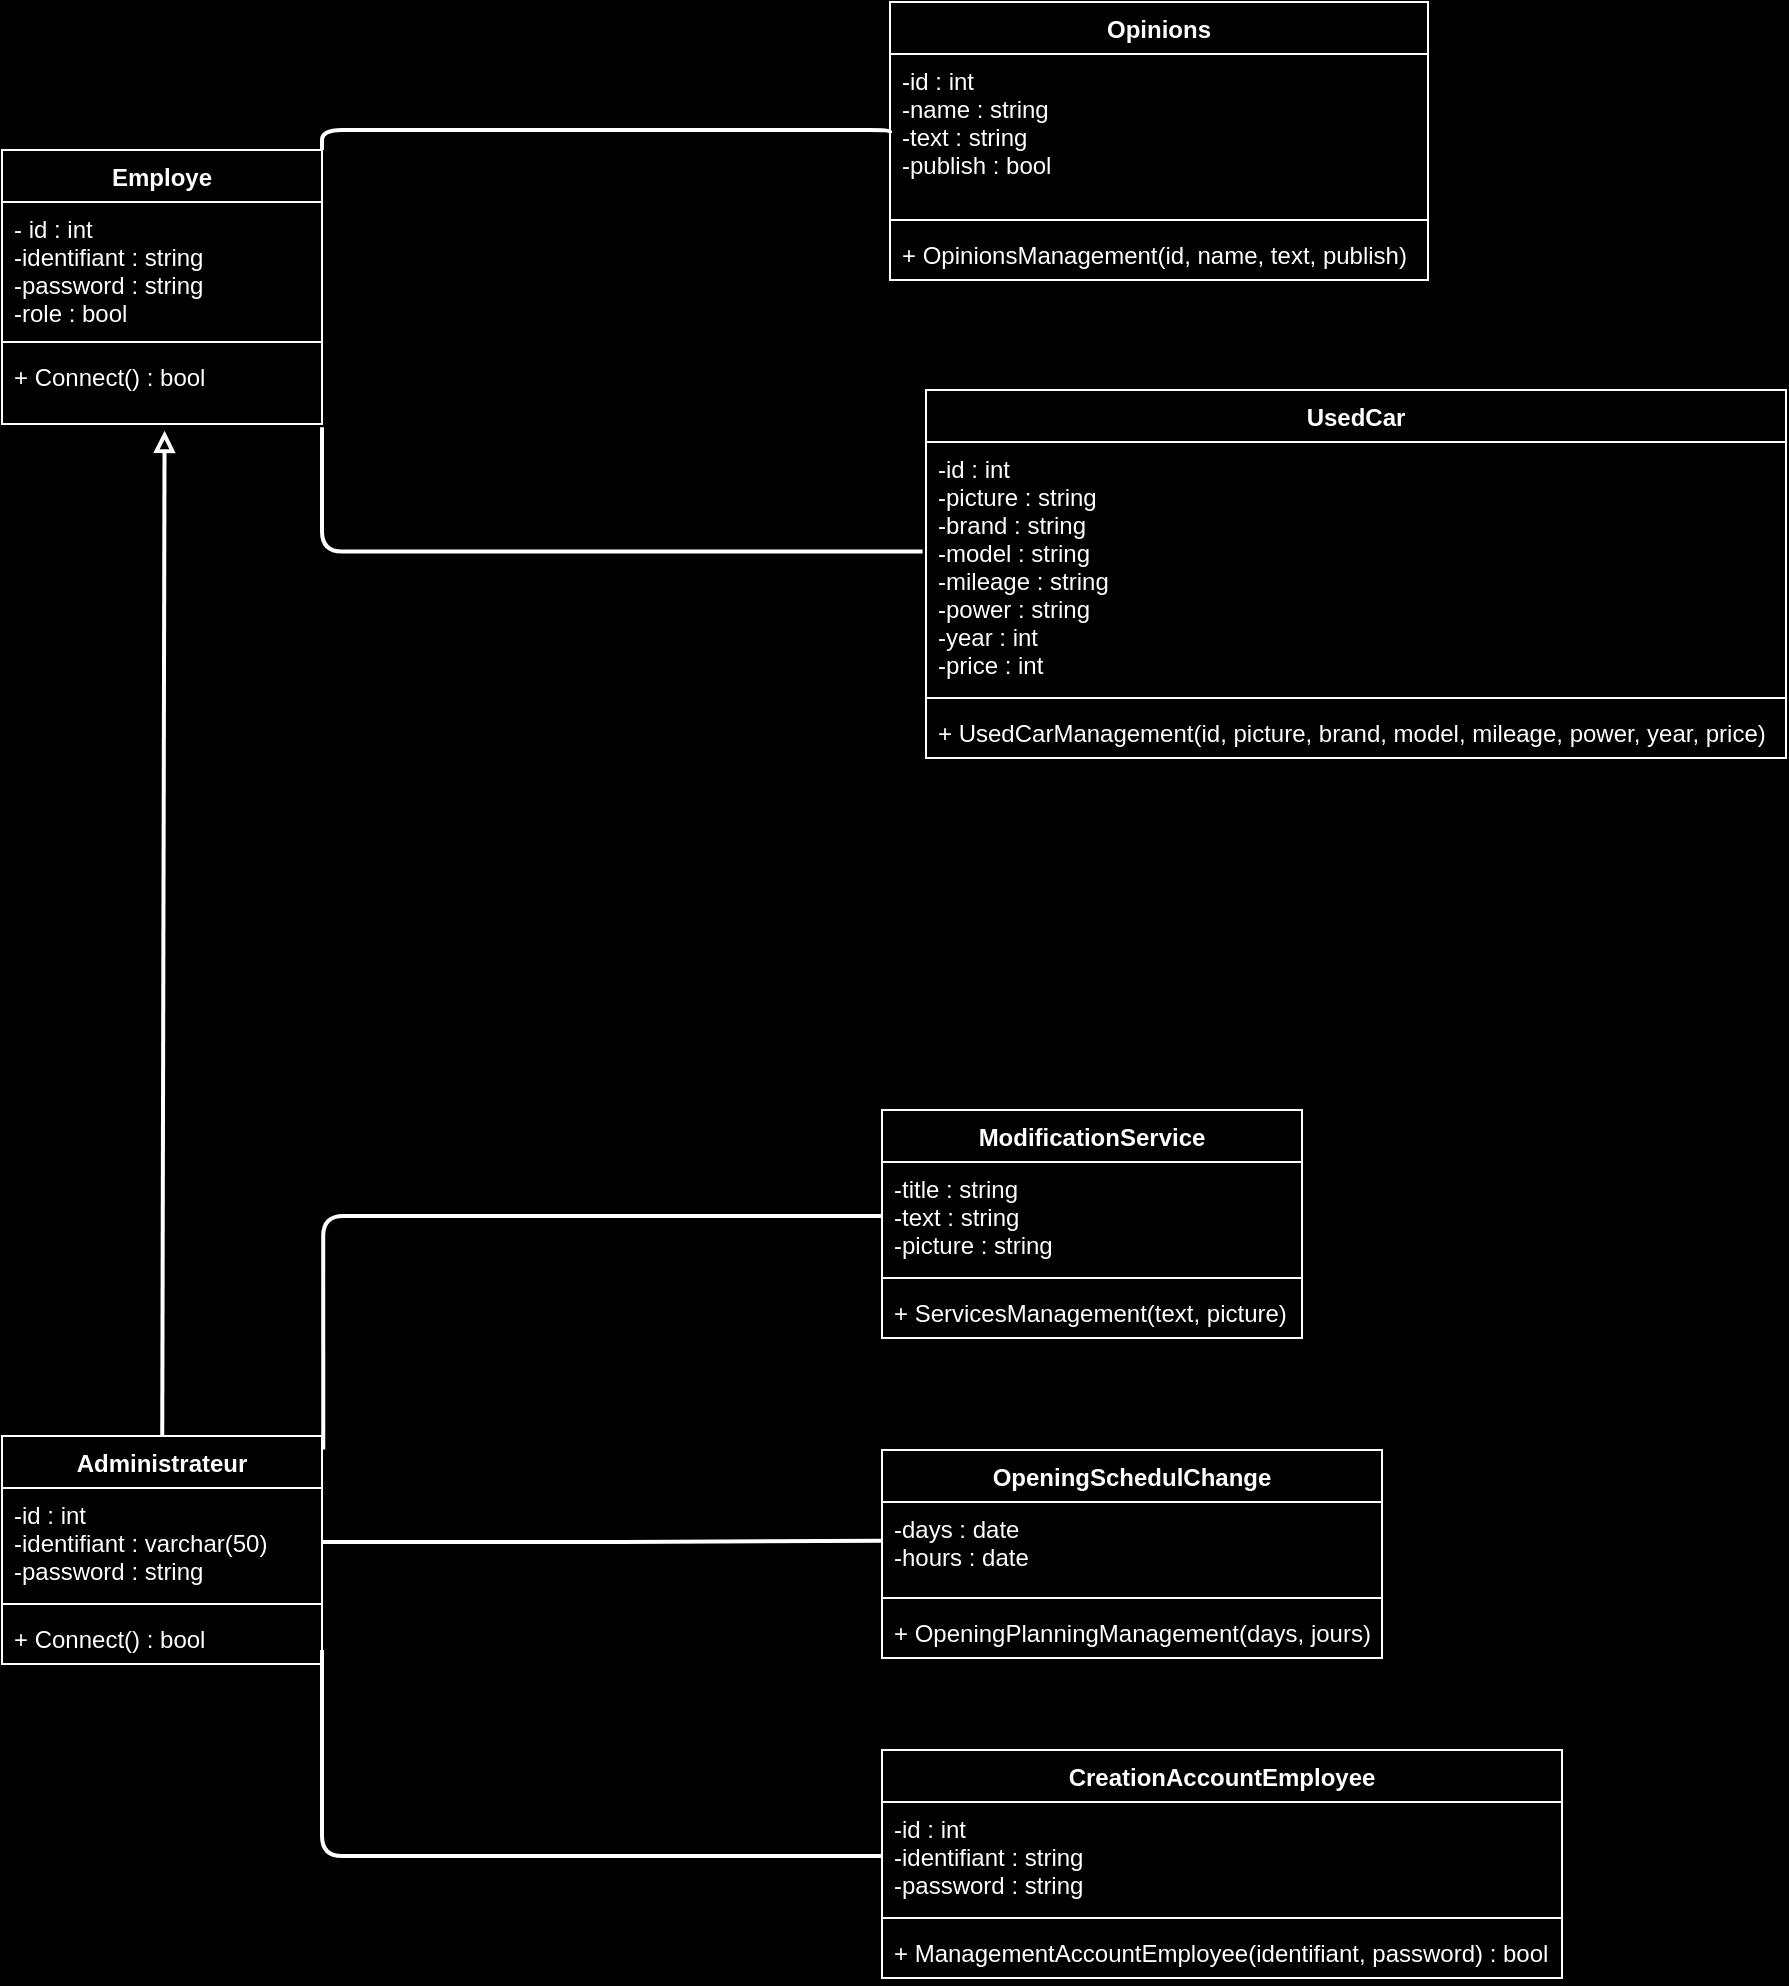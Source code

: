 <mxfile>
    <diagram id="zfyZSAUQS_lRjFovDm7m" name="Page-1">
        <mxGraphModel dx="906" dy="537" grid="0" gridSize="10" guides="1" tooltips="1" connect="1" arrows="1" fold="1" page="0" pageScale="1" pageWidth="827" pageHeight="1169" background="#000000" math="0" shadow="0">
            <root>
                <mxCell id="0"/>
                <mxCell id="1" parent="0"/>
                <mxCell id="18" style="edgeStyle=none;html=1;endArrow=block;endFill=0;entryX=0.508;entryY=1.09;entryDx=0;entryDy=0;entryPerimeter=0;strokeWidth=2;labelBackgroundColor=none;fontColor=#FFFFFF;strokeColor=#FFFFFF;" parent="1" source="6" target="17" edge="1">
                    <mxGeometry relative="1" as="geometry">
                        <mxPoint x="120" y="290" as="targetPoint"/>
                    </mxGeometry>
                </mxCell>
                <mxCell id="6" value="Administrateur" style="swimlane;fontStyle=1;align=center;verticalAlign=top;childLayout=stackLayout;horizontal=1;startSize=26;horizontalStack=0;resizeParent=1;resizeParentMax=0;resizeLast=0;collapsible=1;marginBottom=0;labelBackgroundColor=none;fontColor=#FFFFFF;fillColor=none;strokeColor=#FFFFFF;" parent="1" vertex="1">
                    <mxGeometry x="40" y="843" width="160" height="114" as="geometry">
                        <mxRectangle x="230" y="990" width="130" height="30" as="alternateBounds"/>
                    </mxGeometry>
                </mxCell>
                <mxCell id="7" value="-id : int&#10;-identifiant : varchar(50)&#10;-password : string" style="text;strokeColor=none;fillColor=none;align=left;verticalAlign=top;spacingLeft=4;spacingRight=4;overflow=hidden;rotatable=0;points=[[0,0.5],[1,0.5]];portConstraint=eastwest;labelBackgroundColor=none;fontColor=#FFFFFF;" parent="6" vertex="1">
                    <mxGeometry y="26" width="160" height="54" as="geometry"/>
                </mxCell>
                <mxCell id="8" value="" style="line;strokeWidth=1;fillColor=none;align=left;verticalAlign=middle;spacingTop=-1;spacingLeft=3;spacingRight=3;rotatable=0;labelPosition=right;points=[];portConstraint=eastwest;strokeColor=inherit;labelBackgroundColor=none;fontColor=#FFFFFF;" parent="6" vertex="1">
                    <mxGeometry y="80" width="160" height="8" as="geometry"/>
                </mxCell>
                <mxCell id="9" value="+ Connect() : bool" style="text;strokeColor=none;fillColor=none;align=left;verticalAlign=top;spacingLeft=4;spacingRight=4;overflow=hidden;rotatable=0;points=[[0,0.5],[1,0.5]];portConstraint=eastwest;labelBackgroundColor=none;fontColor=#FFFFFF;" parent="6" vertex="1">
                    <mxGeometry y="88" width="160" height="26" as="geometry"/>
                </mxCell>
                <mxCell id="14" value="Employe" style="swimlane;fontStyle=1;align=center;verticalAlign=top;childLayout=stackLayout;horizontal=1;startSize=26;horizontalStack=0;resizeParent=1;resizeParentMax=0;resizeLast=0;collapsible=1;marginBottom=0;labelBackgroundColor=none;fontColor=#FFFFFF;fillColor=none;swimlaneLine=1;swimlaneFillColor=none;strokeColor=#FFFFFF;" parent="1" vertex="1">
                    <mxGeometry x="40" y="200" width="160" height="137" as="geometry">
                        <mxRectangle x="230" y="990" width="130" height="30" as="alternateBounds"/>
                    </mxGeometry>
                </mxCell>
                <mxCell id="15" value="- id : int&#10;-identifiant : string&#10;-password : string&#10;-role : bool" style="text;strokeColor=none;fillColor=none;align=left;verticalAlign=top;spacingLeft=4;spacingRight=4;overflow=hidden;rotatable=0;points=[[0,0.5],[1,0.5]];portConstraint=eastwest;labelBackgroundColor=none;fontColor=#FFFFFF;swimlaneLine=1;swimlaneFillColor=default;" parent="14" vertex="1">
                    <mxGeometry y="26" width="160" height="66" as="geometry"/>
                </mxCell>
                <mxCell id="16" value="" style="line;strokeWidth=1;fillColor=none;align=left;verticalAlign=middle;spacingTop=-1;spacingLeft=3;spacingRight=3;rotatable=0;labelPosition=right;points=[];portConstraint=eastwest;strokeColor=inherit;labelBackgroundColor=none;fontColor=#FFFFFF;swimlaneLine=1;swimlaneFillColor=default;" parent="14" vertex="1">
                    <mxGeometry y="92" width="160" height="8" as="geometry"/>
                </mxCell>
                <mxCell id="17" value="+ Connect() : bool" style="text;strokeColor=none;fillColor=none;align=left;verticalAlign=top;spacingLeft=4;spacingRight=4;overflow=hidden;rotatable=0;points=[[0,0.5],[1,0.5]];portConstraint=eastwest;labelBackgroundColor=none;fontColor=#FFFFFF;swimlaneLine=1;swimlaneFillColor=default;" parent="14" vertex="1">
                    <mxGeometry y="100" width="160" height="37" as="geometry"/>
                </mxCell>
                <mxCell id="19" value="CreationAccountEmployee" style="swimlane;fontStyle=1;align=center;verticalAlign=top;childLayout=stackLayout;horizontal=1;startSize=26;horizontalStack=0;resizeParent=1;resizeParentMax=0;resizeLast=0;collapsible=1;marginBottom=0;labelBackgroundColor=none;fontColor=#FFFFFF;fillColor=none;strokeColor=#FFFFFF;" parent="1" vertex="1">
                    <mxGeometry x="480" y="1000" width="340" height="114" as="geometry"/>
                </mxCell>
                <mxCell id="20" value="-id : int&#10;-identifiant : string&#10;-password : string" style="text;strokeColor=none;fillColor=none;align=left;verticalAlign=top;spacingLeft=4;spacingRight=4;overflow=hidden;rotatable=0;points=[[0,0.5],[1,0.5]];portConstraint=eastwest;labelBackgroundColor=none;fontColor=#FFFFFF;" parent="19" vertex="1">
                    <mxGeometry y="26" width="340" height="54" as="geometry"/>
                </mxCell>
                <mxCell id="21" value="" style="line;strokeWidth=1;fillColor=none;align=left;verticalAlign=middle;spacingTop=-1;spacingLeft=3;spacingRight=3;rotatable=0;labelPosition=right;points=[];portConstraint=eastwest;strokeColor=inherit;labelBackgroundColor=none;fontColor=#FFFFFF;" parent="19" vertex="1">
                    <mxGeometry y="80" width="340" height="8" as="geometry"/>
                </mxCell>
                <mxCell id="22" value="+ ManagementAccountEmployee(identifiant, password) : bool" style="text;strokeColor=none;fillColor=none;align=left;verticalAlign=top;spacingLeft=4;spacingRight=4;overflow=hidden;rotatable=0;points=[[0,0.5],[1,0.5]];portConstraint=eastwest;labelBackgroundColor=none;fontColor=#FFFFFF;" parent="19" vertex="1">
                    <mxGeometry y="88" width="340" height="26" as="geometry"/>
                </mxCell>
                <mxCell id="23" value="OpeningSchedulChange" style="swimlane;fontStyle=1;align=center;verticalAlign=top;childLayout=stackLayout;horizontal=1;startSize=26;horizontalStack=0;resizeParent=1;resizeParentMax=0;resizeLast=0;collapsible=1;marginBottom=0;labelBackgroundColor=none;fontColor=#FFFFFF;fillColor=none;strokeColor=#FFFFFF;" parent="1" vertex="1">
                    <mxGeometry x="480" y="850" width="250" height="104" as="geometry"/>
                </mxCell>
                <mxCell id="24" value="-days : date&#10;-hours : date" style="text;strokeColor=none;fillColor=none;align=left;verticalAlign=top;spacingLeft=4;spacingRight=4;overflow=hidden;rotatable=0;points=[[0,0.5],[1,0.5]];portConstraint=eastwest;labelBackgroundColor=none;fontColor=#FFFFFF;" parent="23" vertex="1">
                    <mxGeometry y="26" width="250" height="44" as="geometry"/>
                </mxCell>
                <mxCell id="25" value="" style="line;strokeWidth=1;fillColor=none;align=left;verticalAlign=middle;spacingTop=-1;spacingLeft=3;spacingRight=3;rotatable=0;labelPosition=right;points=[];portConstraint=eastwest;strokeColor=inherit;labelBackgroundColor=none;fontColor=#FFFFFF;" parent="23" vertex="1">
                    <mxGeometry y="70" width="250" height="8" as="geometry"/>
                </mxCell>
                <mxCell id="26" value="+ OpeningPlanningManagement(days, jours)" style="text;strokeColor=none;fillColor=none;align=left;verticalAlign=top;spacingLeft=4;spacingRight=4;overflow=hidden;rotatable=0;points=[[0,0.5],[1,0.5]];portConstraint=eastwest;labelBackgroundColor=none;fontColor=#FFFFFF;" parent="23" vertex="1">
                    <mxGeometry y="78" width="250" height="26" as="geometry"/>
                </mxCell>
                <mxCell id="27" value="ModificationService" style="swimlane;fontStyle=1;align=center;verticalAlign=top;childLayout=stackLayout;horizontal=1;startSize=26;horizontalStack=0;resizeParent=1;resizeParentMax=0;resizeLast=0;collapsible=1;marginBottom=0;labelBackgroundColor=none;fontColor=#FFFFFF;fillColor=none;strokeColor=#FFFFFF;" parent="1" vertex="1">
                    <mxGeometry x="480" y="680" width="210" height="114" as="geometry"/>
                </mxCell>
                <mxCell id="28" value="-title : string&#10;-text : string&#10;-picture : string" style="text;strokeColor=none;fillColor=none;align=left;verticalAlign=top;spacingLeft=4;spacingRight=4;overflow=hidden;rotatable=0;points=[[0,0.5],[1,0.5]];portConstraint=eastwest;labelBackgroundColor=none;fontColor=#FFFFFF;" parent="27" vertex="1">
                    <mxGeometry y="26" width="210" height="54" as="geometry"/>
                </mxCell>
                <mxCell id="29" value="" style="line;strokeWidth=1;fillColor=none;align=left;verticalAlign=middle;spacingTop=-1;spacingLeft=3;spacingRight=3;rotatable=0;labelPosition=right;points=[];portConstraint=eastwest;strokeColor=inherit;labelBackgroundColor=none;fontColor=#FFFFFF;" parent="27" vertex="1">
                    <mxGeometry y="80" width="210" height="8" as="geometry"/>
                </mxCell>
                <mxCell id="30" value="+ ServicesManagement(text, picture)" style="text;strokeColor=none;fillColor=none;align=left;verticalAlign=top;spacingLeft=4;spacingRight=4;overflow=hidden;rotatable=0;points=[[0,0.5],[1,0.5]];portConstraint=eastwest;labelBackgroundColor=none;fontColor=#FFFFFF;" parent="27" vertex="1">
                    <mxGeometry y="88" width="210" height="26" as="geometry"/>
                </mxCell>
                <mxCell id="31" value="Opinions" style="swimlane;fontStyle=1;align=center;verticalAlign=top;childLayout=stackLayout;horizontal=1;startSize=26;horizontalStack=0;resizeParent=1;resizeParentMax=0;resizeLast=0;collapsible=1;marginBottom=0;labelBackgroundColor=none;fontColor=#FFFFFF;fillColor=none;strokeColor=#FFFFFF;" parent="1" vertex="1">
                    <mxGeometry x="484" y="126" width="269" height="139" as="geometry"/>
                </mxCell>
                <mxCell id="32" value="-id : int&#10;-name : string&#10;-text : string&#10;-publish : bool" style="text;strokeColor=none;fillColor=none;align=left;verticalAlign=top;spacingLeft=4;spacingRight=4;overflow=hidden;rotatable=0;points=[[0,0.5],[1,0.5]];portConstraint=eastwest;labelBackgroundColor=none;fontColor=#FFFFFF;" parent="31" vertex="1">
                    <mxGeometry y="26" width="269" height="79" as="geometry"/>
                </mxCell>
                <mxCell id="33" value="" style="line;strokeWidth=1;fillColor=none;align=left;verticalAlign=middle;spacingTop=-1;spacingLeft=3;spacingRight=3;rotatable=0;labelPosition=right;points=[];portConstraint=eastwest;strokeColor=inherit;labelBackgroundColor=none;fontColor=#FFFFFF;" parent="31" vertex="1">
                    <mxGeometry y="105" width="269" height="8" as="geometry"/>
                </mxCell>
                <mxCell id="34" value="+ OpinionsManagement(id, name, text, publish)" style="text;strokeColor=none;fillColor=none;align=left;verticalAlign=top;spacingLeft=4;spacingRight=4;overflow=hidden;rotatable=0;points=[[0,0.5],[1,0.5]];portConstraint=eastwest;labelBackgroundColor=none;fontColor=#FFFFFF;" parent="31" vertex="1">
                    <mxGeometry y="113" width="269" height="26" as="geometry"/>
                </mxCell>
                <mxCell id="35" style="edgeStyle=orthogonalEdgeStyle;html=1;entryX=0;entryY=0.5;entryDx=0;entryDy=0;strokeWidth=2;endArrow=none;endFill=0;labelBackgroundColor=none;fontColor=#FFFFFF;strokeColor=#FFFFFF;" parent="1" target="20" edge="1">
                    <mxGeometry relative="1" as="geometry">
                        <mxPoint x="200" y="950" as="sourcePoint"/>
                        <Array as="points">
                            <mxPoint x="200" y="1053"/>
                        </Array>
                    </mxGeometry>
                </mxCell>
                <mxCell id="36" style="edgeStyle=orthogonalEdgeStyle;html=1;entryX=0.002;entryY=0.441;entryDx=0;entryDy=0;strokeWidth=2;endArrow=none;endFill=0;entryPerimeter=0;labelBackgroundColor=none;fontColor=#FFFFFF;strokeColor=#FFFFFF;" parent="1" source="7" target="24" edge="1">
                    <mxGeometry relative="1" as="geometry"/>
                </mxCell>
                <mxCell id="37" style="edgeStyle=orthogonalEdgeStyle;html=1;entryX=0;entryY=0.5;entryDx=0;entryDy=0;strokeWidth=2;endArrow=none;endFill=0;exitX=1.004;exitY=0.059;exitDx=0;exitDy=0;exitPerimeter=0;labelBackgroundColor=none;fontColor=#FFFFFF;strokeColor=#FFFFFF;" parent="1" source="6" target="28" edge="1">
                    <mxGeometry relative="1" as="geometry">
                        <mxPoint x="200" y="840" as="sourcePoint"/>
                        <Array as="points">
                            <mxPoint x="201" y="733"/>
                        </Array>
                    </mxGeometry>
                </mxCell>
                <mxCell id="46" value="UsedCar" style="swimlane;fontStyle=1;align=center;verticalAlign=top;childLayout=stackLayout;horizontal=1;startSize=26;horizontalStack=0;resizeParent=1;resizeParentMax=0;resizeLast=0;collapsible=1;marginBottom=0;labelBackgroundColor=none;fontColor=#FFFFFF;fillColor=none;strokeColor=#FFFFFF;" parent="1" vertex="1">
                    <mxGeometry x="502" y="320" width="430" height="184" as="geometry"/>
                </mxCell>
                <mxCell id="47" value="-id : int&#10;-picture : string&#10;-brand : string&#10;-model : string&#10;-mileage : string&#10;-power : string&#10;-year : int&#10;-price : int" style="text;strokeColor=none;fillColor=none;align=left;verticalAlign=top;spacingLeft=4;spacingRight=4;overflow=hidden;rotatable=0;points=[[0,0.5],[1,0.5]];portConstraint=eastwest;labelBackgroundColor=none;fontColor=#FFFFFF;" parent="46" vertex="1">
                    <mxGeometry y="26" width="430" height="124" as="geometry"/>
                </mxCell>
                <mxCell id="48" value="" style="line;strokeWidth=1;fillColor=none;align=left;verticalAlign=middle;spacingTop=-1;spacingLeft=3;spacingRight=3;rotatable=0;labelPosition=right;points=[];portConstraint=eastwest;strokeColor=inherit;labelBackgroundColor=none;fontColor=#FFFFFF;" parent="46" vertex="1">
                    <mxGeometry y="150" width="430" height="8" as="geometry"/>
                </mxCell>
                <mxCell id="49" value="+ UsedCarManagement(id, picture, brand, model, mileage, power, year, price)" style="text;strokeColor=none;fillColor=none;align=left;verticalAlign=top;spacingLeft=4;spacingRight=4;overflow=hidden;rotatable=0;points=[[0,0.5],[1,0.5]];portConstraint=eastwest;labelBackgroundColor=none;fontColor=#FFFFFF;" parent="46" vertex="1">
                    <mxGeometry y="158" width="430" height="26" as="geometry"/>
                </mxCell>
                <mxCell id="50" style="edgeStyle=orthogonalEdgeStyle;html=1;entryX=-0.004;entryY=0.442;entryDx=0;entryDy=0;entryPerimeter=0;strokeWidth=2;endArrow=none;endFill=0;exitX=1;exitY=1.044;exitDx=0;exitDy=0;exitPerimeter=0;labelBackgroundColor=none;fontColor=#FFFFFF;strokeColor=#FFFFFF;" parent="1" source="17" target="47" edge="1">
                    <mxGeometry relative="1" as="geometry">
                        <Array as="points">
                            <mxPoint x="200" y="401"/>
                        </Array>
                    </mxGeometry>
                </mxCell>
                <mxCell id="55" style="edgeStyle=orthogonalEdgeStyle;html=1;strokeWidth=2;endArrow=none;endFill=0;exitX=1;exitY=0;exitDx=0;exitDy=0;labelBackgroundColor=none;fontColor=#FFFFFF;strokeColor=#FFFFFF;entryX=0;entryY=0.5;entryDx=0;entryDy=0;" parent="1" source="14" target="32" edge="1">
                    <mxGeometry relative="1" as="geometry">
                        <mxPoint x="200" y="59" as="targetPoint"/>
                        <Array as="points">
                            <mxPoint x="200" y="190"/>
                            <mxPoint x="484" y="190"/>
                        </Array>
                    </mxGeometry>
                </mxCell>
                <mxCell id="62" value="1..1" style="text;strokeColor=none;align=center;fillColor=none;html=1;verticalAlign=middle;whiteSpace=wrap;rounded=0;" parent="1" vertex="1">
                    <mxGeometry x="204" y="900" width="23" height="16" as="geometry"/>
                </mxCell>
                <mxCell id="63" value="1..1" style="text;strokeColor=none;align=center;fillColor=none;html=1;verticalAlign=middle;whiteSpace=wrap;rounded=0;" parent="1" vertex="1">
                    <mxGeometry x="171" y="964" width="23" height="16" as="geometry"/>
                </mxCell>
                <mxCell id="64" value="1..1" style="text;strokeColor=none;align=center;fillColor=none;html=1;verticalAlign=middle;whiteSpace=wrap;rounded=0;" parent="1" vertex="1">
                    <mxGeometry x="171" y="821" width="23" height="16" as="geometry"/>
                </mxCell>
                <mxCell id="65" value="1..1" style="text;strokeColor=none;align=center;fillColor=none;html=1;verticalAlign=middle;whiteSpace=wrap;rounded=0;" parent="1" vertex="1">
                    <mxGeometry x="452" y="900" width="23" height="16" as="geometry"/>
                </mxCell>
                <mxCell id="66" value="1..1" style="text;strokeColor=none;align=center;fillColor=none;html=1;verticalAlign=middle;whiteSpace=wrap;rounded=0;" parent="1" vertex="1">
                    <mxGeometry x="452" y="738" width="23" height="16" as="geometry"/>
                </mxCell>
                <mxCell id="67" value="1..1" style="text;strokeColor=none;align=center;fillColor=none;html=1;verticalAlign=middle;whiteSpace=wrap;rounded=0;" parent="1" vertex="1">
                    <mxGeometry x="452" y="1060" width="23" height="16" as="geometry"/>
                </mxCell>
                <mxCell id="68" value="1..1" style="text;strokeColor=none;align=center;fillColor=none;html=1;verticalAlign=middle;whiteSpace=wrap;rounded=0;" parent="1" vertex="1">
                    <mxGeometry x="91" y="819" width="23" height="16" as="geometry"/>
                </mxCell>
                <mxCell id="69" value="1..*" style="text;strokeColor=none;align=center;fillColor=none;html=1;verticalAlign=middle;whiteSpace=wrap;rounded=0;" parent="1" vertex="1">
                    <mxGeometry x="83" y="320" width="23" height="16" as="geometry"/>
                </mxCell>
                <mxCell id="70" value="1..*" style="text;strokeColor=none;align=center;fillColor=none;html=1;verticalAlign=middle;whiteSpace=wrap;rounded=0;" parent="1" vertex="1">
                    <mxGeometry x="210" y="200" width="23" height="16" as="geometry"/>
                </mxCell>
                <mxCell id="71" value="1..*" style="text;strokeColor=none;align=center;fillColor=none;html=1;verticalAlign=middle;whiteSpace=wrap;rounded=0;" parent="1" vertex="1">
                    <mxGeometry x="452" y="198" width="23" height="16" as="geometry"/>
                </mxCell>
                <mxCell id="72" value="1..*" style="text;strokeColor=none;align=center;fillColor=none;html=1;verticalAlign=middle;whiteSpace=wrap;rounded=0;" parent="1" vertex="1">
                    <mxGeometry x="171" y="320" width="23" height="16" as="geometry"/>
                </mxCell>
                <mxCell id="73" value="1..*" style="text;strokeColor=none;align=center;fillColor=none;html=1;verticalAlign=middle;whiteSpace=wrap;rounded=0;" parent="1" vertex="1">
                    <mxGeometry x="475" y="408" width="23" height="16" as="geometry"/>
                </mxCell>
            </root>
        </mxGraphModel>
    </diagram>
</mxfile>